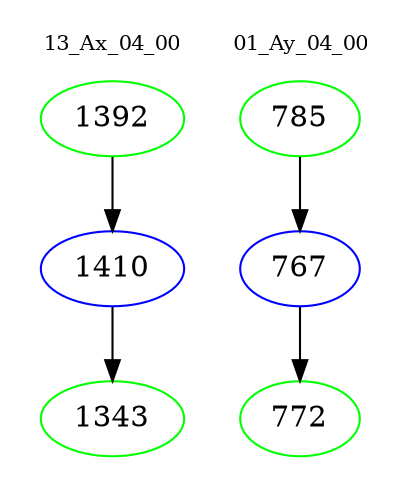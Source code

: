 digraph{
subgraph cluster_0 {
color = white
label = "13_Ax_04_00";
fontsize=10;
T0_1392 [label="1392", color="green"]
T0_1392 -> T0_1410 [color="black"]
T0_1410 [label="1410", color="blue"]
T0_1410 -> T0_1343 [color="black"]
T0_1343 [label="1343", color="green"]
}
subgraph cluster_1 {
color = white
label = "01_Ay_04_00";
fontsize=10;
T1_785 [label="785", color="green"]
T1_785 -> T1_767 [color="black"]
T1_767 [label="767", color="blue"]
T1_767 -> T1_772 [color="black"]
T1_772 [label="772", color="green"]
}
}
